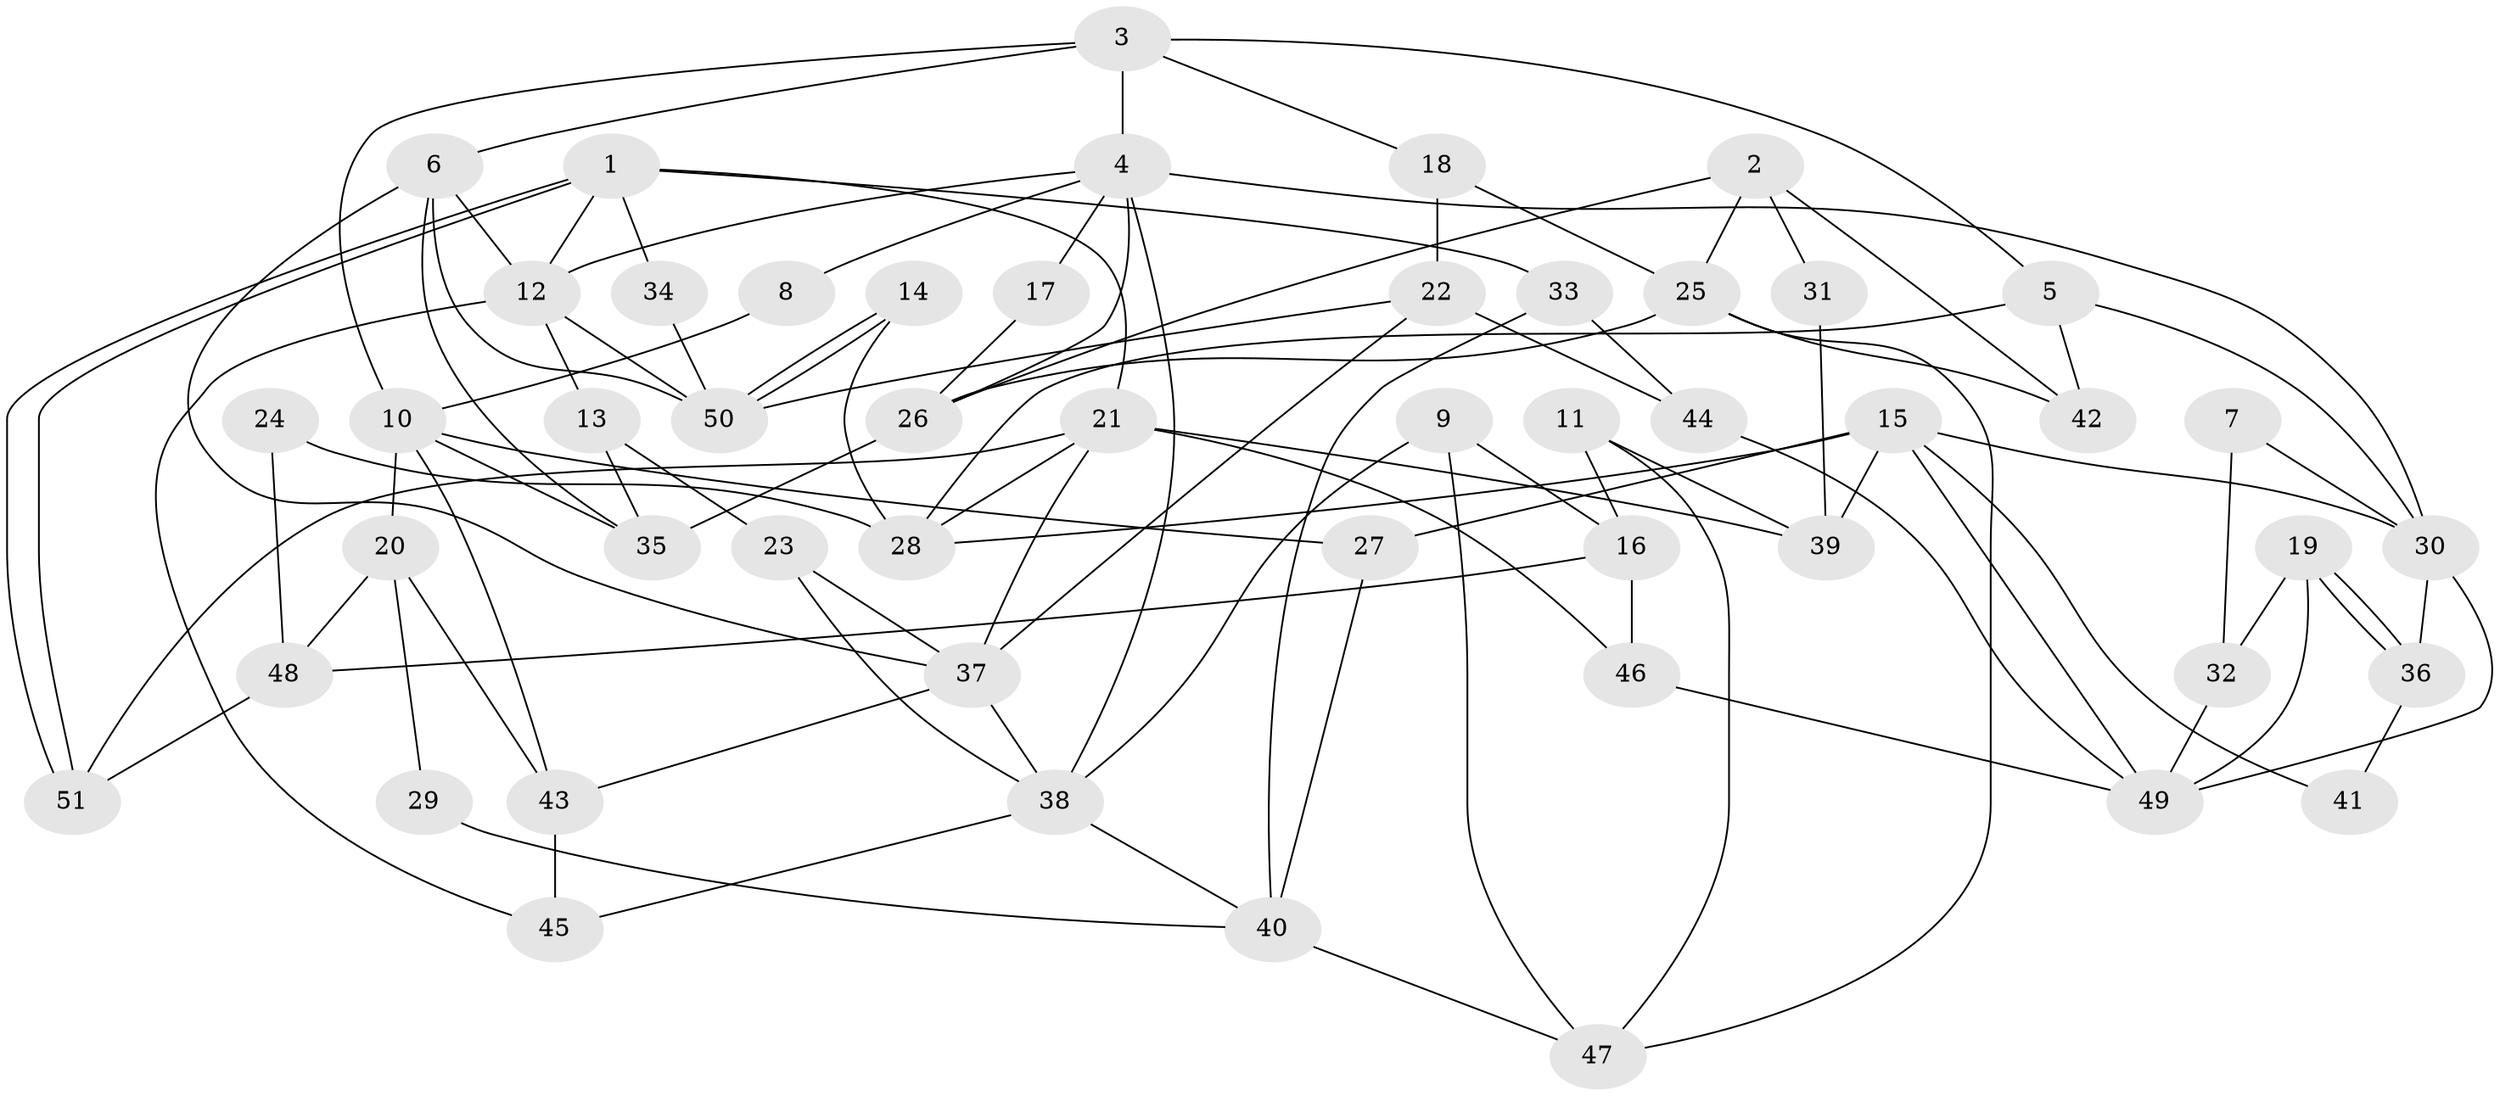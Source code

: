 // coarse degree distribution, {7: 0.2857142857142857, 6: 0.09523809523809523, 3: 0.23809523809523808, 4: 0.09523809523809523, 5: 0.09523809523809523, 2: 0.14285714285714285, 1: 0.047619047619047616}
// Generated by graph-tools (version 1.1) at 2025/51/03/04/25 22:51:09]
// undirected, 51 vertices, 102 edges
graph export_dot {
  node [color=gray90,style=filled];
  1;
  2;
  3;
  4;
  5;
  6;
  7;
  8;
  9;
  10;
  11;
  12;
  13;
  14;
  15;
  16;
  17;
  18;
  19;
  20;
  21;
  22;
  23;
  24;
  25;
  26;
  27;
  28;
  29;
  30;
  31;
  32;
  33;
  34;
  35;
  36;
  37;
  38;
  39;
  40;
  41;
  42;
  43;
  44;
  45;
  46;
  47;
  48;
  49;
  50;
  51;
  1 -- 51;
  1 -- 51;
  1 -- 21;
  1 -- 12;
  1 -- 33;
  1 -- 34;
  2 -- 26;
  2 -- 25;
  2 -- 31;
  2 -- 42;
  3 -- 4;
  3 -- 6;
  3 -- 5;
  3 -- 10;
  3 -- 18;
  4 -- 38;
  4 -- 12;
  4 -- 8;
  4 -- 17;
  4 -- 26;
  4 -- 30;
  5 -- 28;
  5 -- 30;
  5 -- 42;
  6 -- 50;
  6 -- 37;
  6 -- 12;
  6 -- 35;
  7 -- 30;
  7 -- 32;
  8 -- 10;
  9 -- 38;
  9 -- 47;
  9 -- 16;
  10 -- 35;
  10 -- 20;
  10 -- 27;
  10 -- 43;
  11 -- 16;
  11 -- 39;
  11 -- 47;
  12 -- 13;
  12 -- 45;
  12 -- 50;
  13 -- 35;
  13 -- 23;
  14 -- 50;
  14 -- 50;
  14 -- 28;
  15 -- 27;
  15 -- 30;
  15 -- 28;
  15 -- 39;
  15 -- 41;
  15 -- 49;
  16 -- 46;
  16 -- 48;
  17 -- 26;
  18 -- 22;
  18 -- 25;
  19 -- 49;
  19 -- 36;
  19 -- 36;
  19 -- 32;
  20 -- 43;
  20 -- 29;
  20 -- 48;
  21 -- 37;
  21 -- 51;
  21 -- 28;
  21 -- 39;
  21 -- 46;
  22 -- 44;
  22 -- 50;
  22 -- 37;
  23 -- 37;
  23 -- 38;
  24 -- 28;
  24 -- 48;
  25 -- 42;
  25 -- 26;
  25 -- 47;
  26 -- 35;
  27 -- 40;
  29 -- 40;
  30 -- 36;
  30 -- 49;
  31 -- 39;
  32 -- 49;
  33 -- 40;
  33 -- 44;
  34 -- 50;
  36 -- 41;
  37 -- 43;
  37 -- 38;
  38 -- 40;
  38 -- 45;
  40 -- 47;
  43 -- 45;
  44 -- 49;
  46 -- 49;
  48 -- 51;
}
